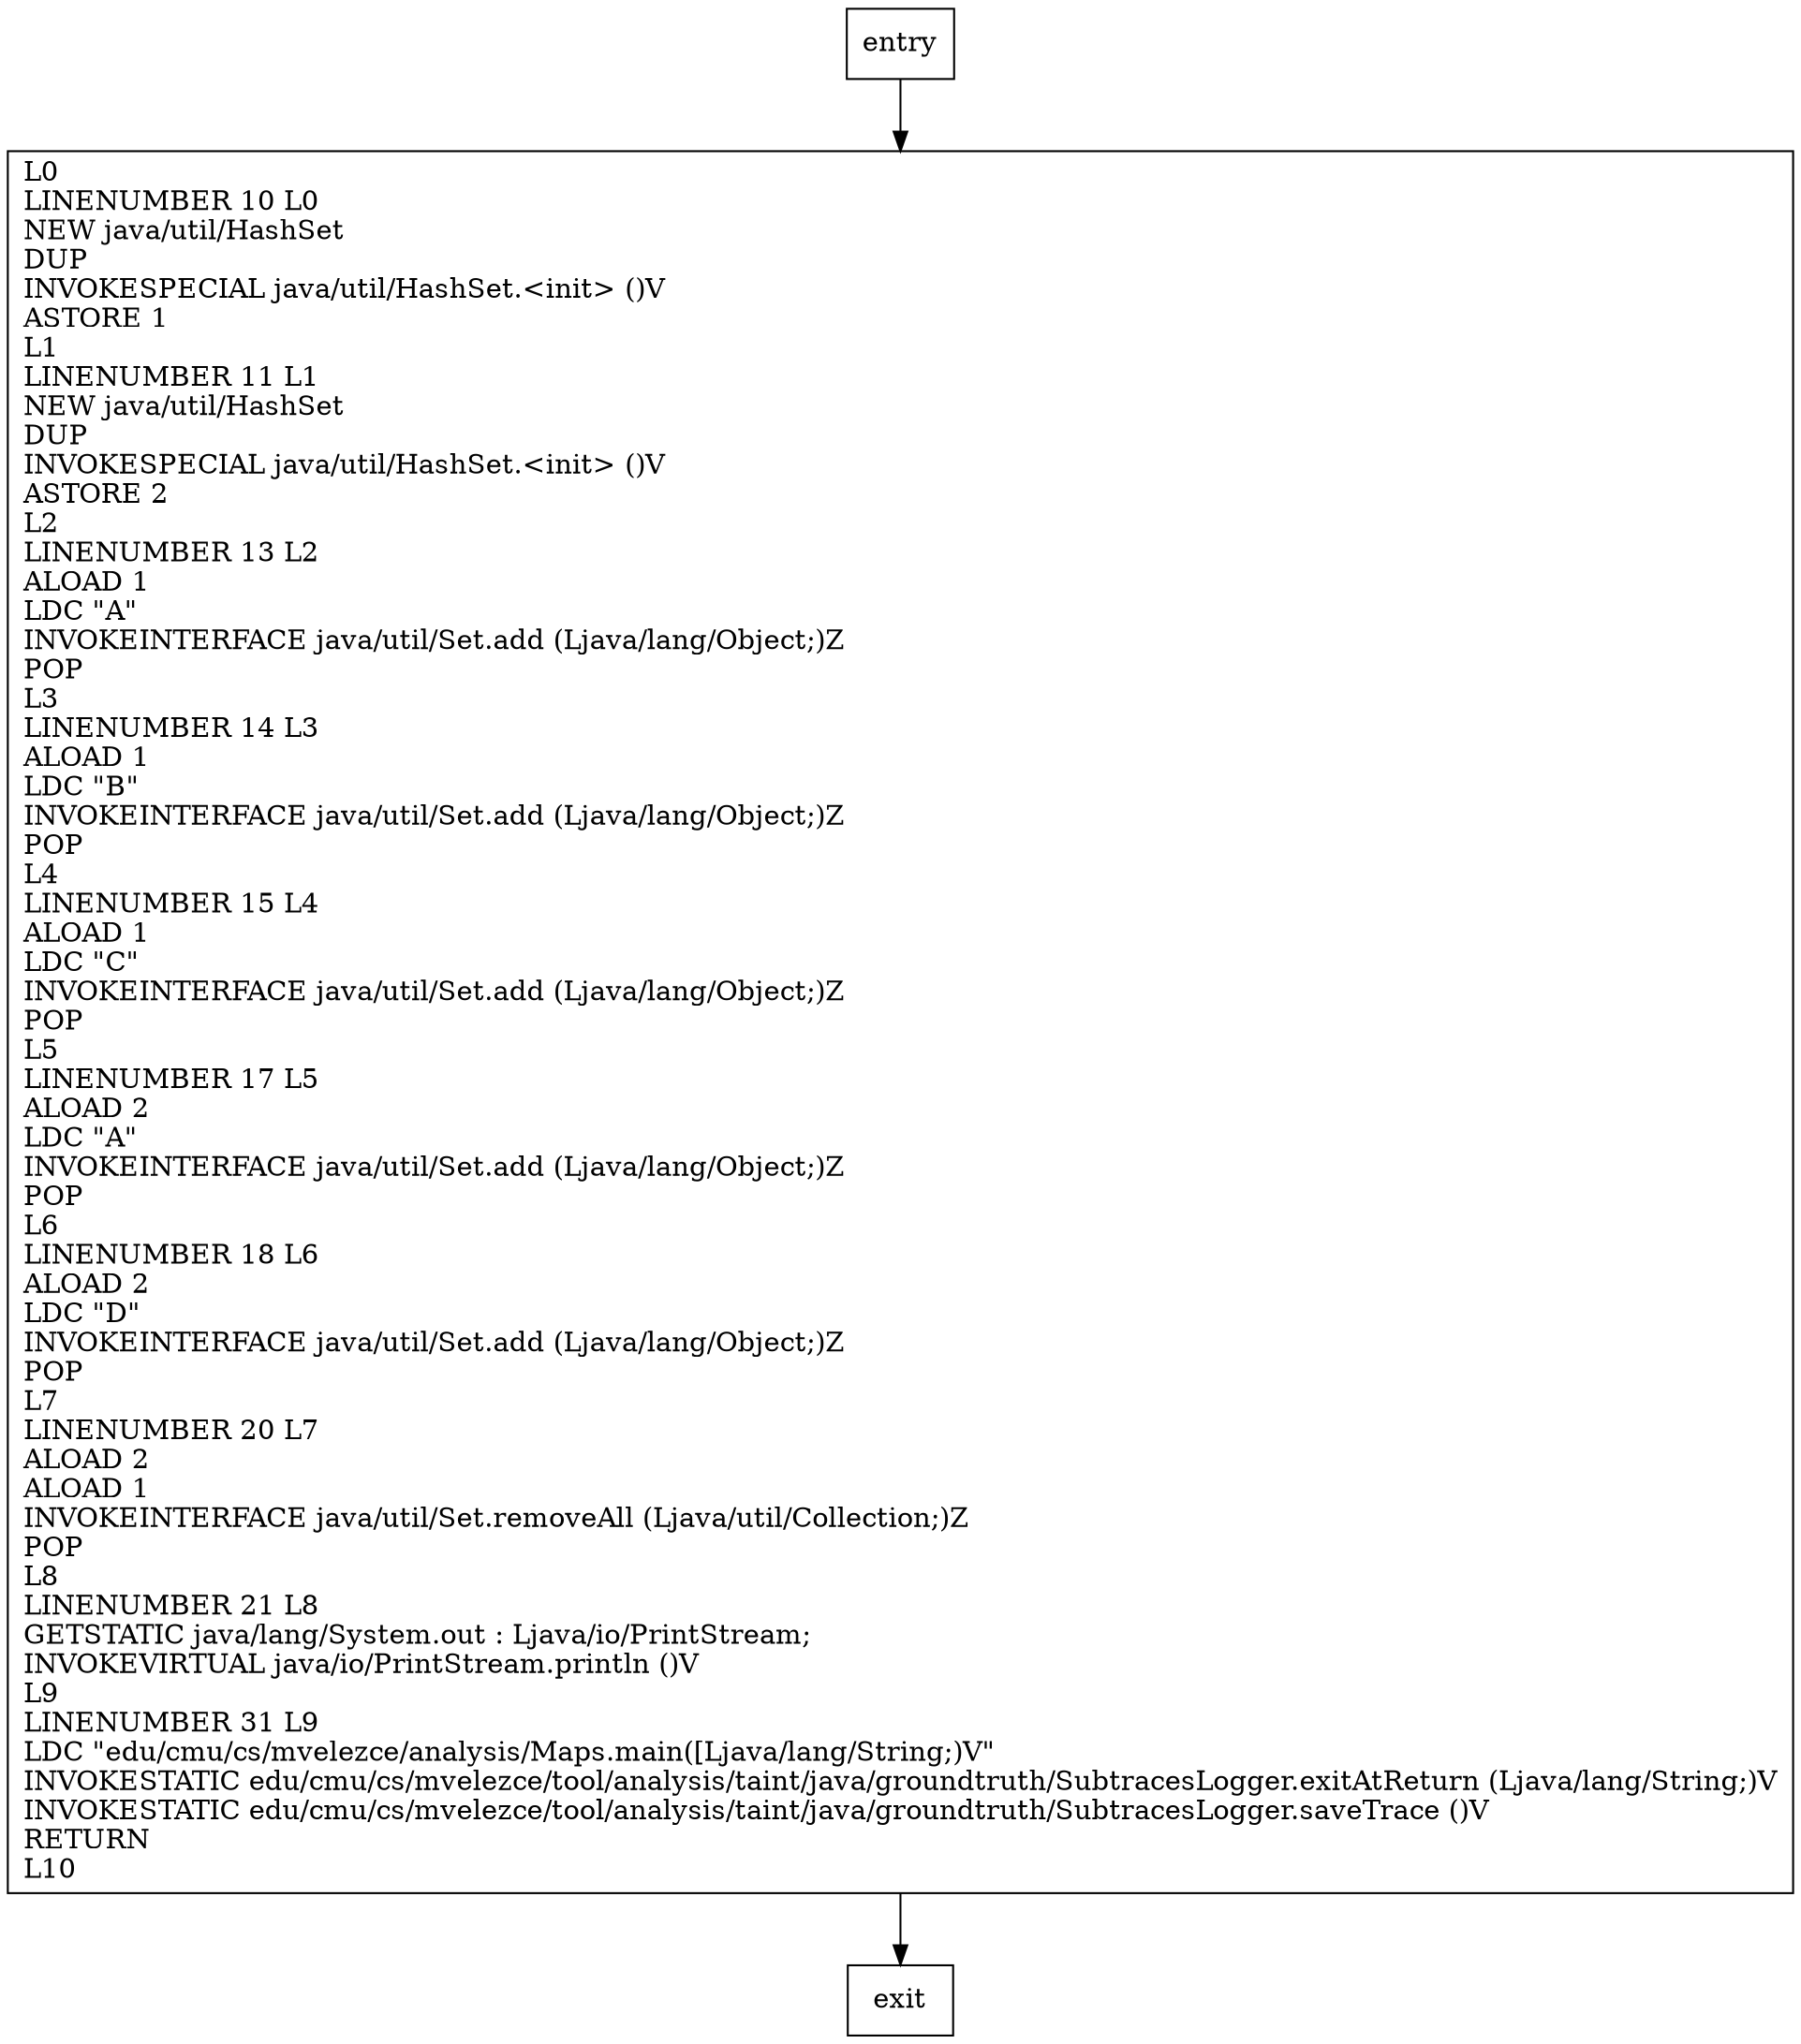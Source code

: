digraph main {
node [shape=record];
816821377 [label="L0\lLINENUMBER 10 L0\lNEW java/util/HashSet\lDUP\lINVOKESPECIAL java/util/HashSet.\<init\> ()V\lASTORE 1\lL1\lLINENUMBER 11 L1\lNEW java/util/HashSet\lDUP\lINVOKESPECIAL java/util/HashSet.\<init\> ()V\lASTORE 2\lL2\lLINENUMBER 13 L2\lALOAD 1\lLDC \"A\"\lINVOKEINTERFACE java/util/Set.add (Ljava/lang/Object;)Z\lPOP\lL3\lLINENUMBER 14 L3\lALOAD 1\lLDC \"B\"\lINVOKEINTERFACE java/util/Set.add (Ljava/lang/Object;)Z\lPOP\lL4\lLINENUMBER 15 L4\lALOAD 1\lLDC \"C\"\lINVOKEINTERFACE java/util/Set.add (Ljava/lang/Object;)Z\lPOP\lL5\lLINENUMBER 17 L5\lALOAD 2\lLDC \"A\"\lINVOKEINTERFACE java/util/Set.add (Ljava/lang/Object;)Z\lPOP\lL6\lLINENUMBER 18 L6\lALOAD 2\lLDC \"D\"\lINVOKEINTERFACE java/util/Set.add (Ljava/lang/Object;)Z\lPOP\lL7\lLINENUMBER 20 L7\lALOAD 2\lALOAD 1\lINVOKEINTERFACE java/util/Set.removeAll (Ljava/util/Collection;)Z\lPOP\lL8\lLINENUMBER 21 L8\lGETSTATIC java/lang/System.out : Ljava/io/PrintStream;\lINVOKEVIRTUAL java/io/PrintStream.println ()V\lL9\lLINENUMBER 31 L9\lLDC \"edu/cmu/cs/mvelezce/analysis/Maps.main([Ljava/lang/String;)V\"\lINVOKESTATIC edu/cmu/cs/mvelezce/tool/analysis/taint/java/groundtruth/SubtracesLogger.exitAtReturn (Ljava/lang/String;)V\lINVOKESTATIC edu/cmu/cs/mvelezce/tool/analysis/taint/java/groundtruth/SubtracesLogger.saveTrace ()V\lRETURN\lL10\l"];
entry;
exit;
816821377 -> exit;
entry -> 816821377;
}
